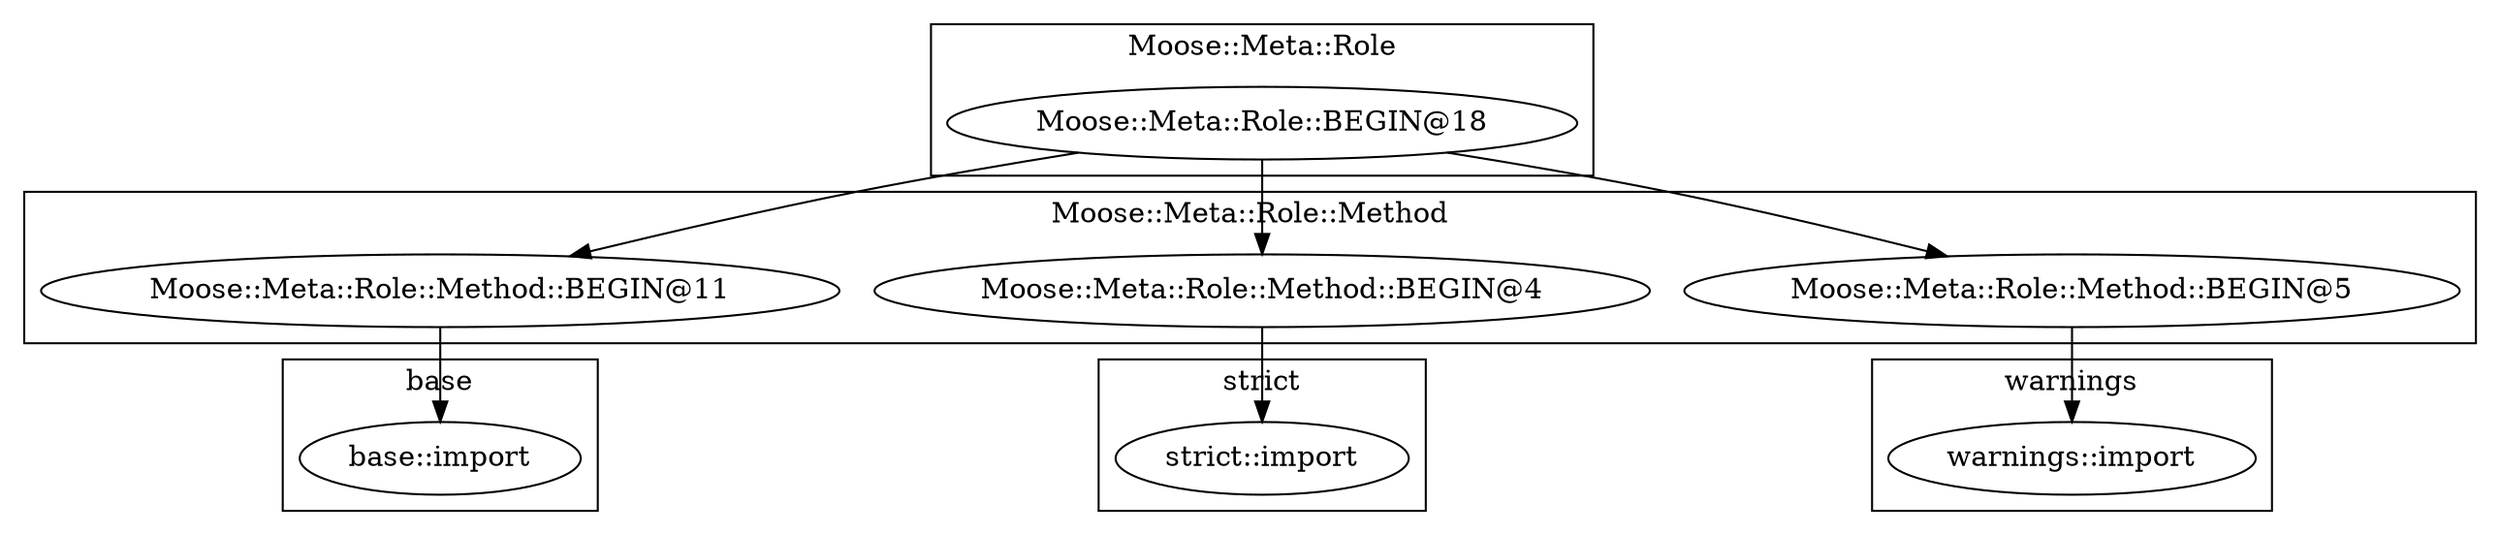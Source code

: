 digraph {
graph [overlap=false]
subgraph cluster_warnings {
	label="warnings";
	"warnings::import";
}
subgraph cluster_Moose_Meta_Role {
	label="Moose::Meta::Role";
	"Moose::Meta::Role::BEGIN@18";
}
subgraph cluster_base {
	label="base";
	"base::import";
}
subgraph cluster_strict {
	label="strict";
	"strict::import";
}
subgraph cluster_Moose_Meta_Role_Method {
	label="Moose::Meta::Role::Method";
	"Moose::Meta::Role::Method::BEGIN@11";
	"Moose::Meta::Role::Method::BEGIN@4";
	"Moose::Meta::Role::Method::BEGIN@5";
}
"Moose::Meta::Role::BEGIN@18" -> "Moose::Meta::Role::Method::BEGIN@5";
"Moose::Meta::Role::BEGIN@18" -> "Moose::Meta::Role::Method::BEGIN@11";
"Moose::Meta::Role::Method::BEGIN@11" -> "base::import";
"Moose::Meta::Role::Method::BEGIN@5" -> "warnings::import";
"Moose::Meta::Role::BEGIN@18" -> "Moose::Meta::Role::Method::BEGIN@4";
"Moose::Meta::Role::Method::BEGIN@4" -> "strict::import";
}
